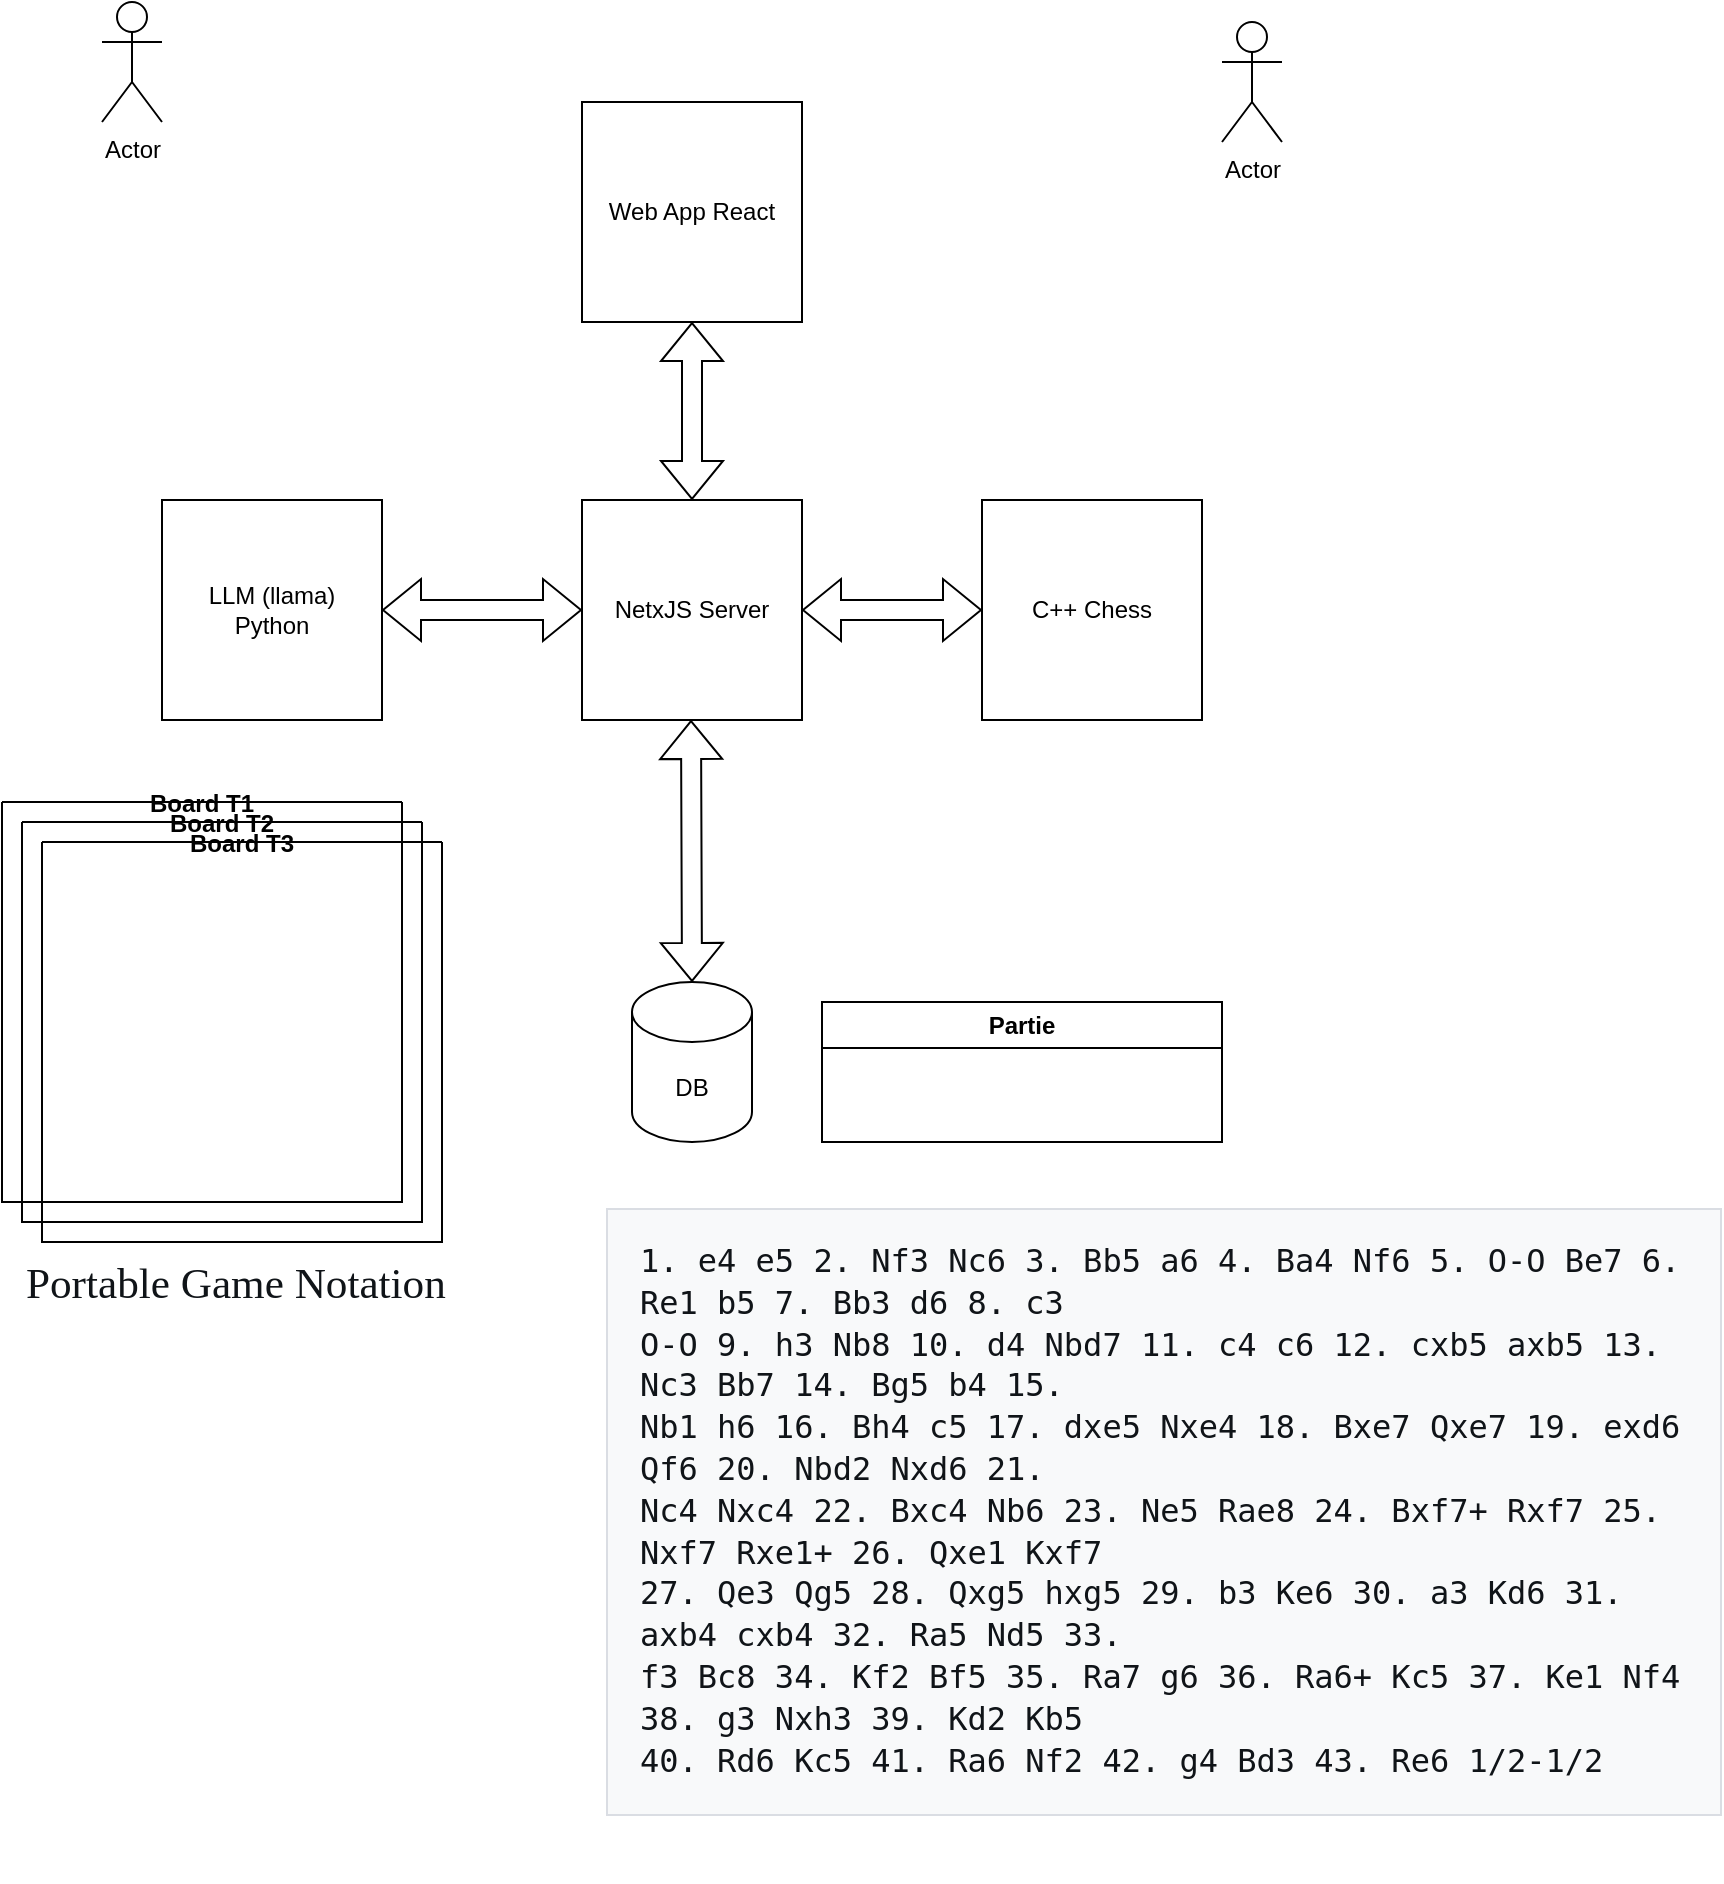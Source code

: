 <mxfile version="24.7.17">
  <diagram name="Page-1" id="H0xkNvkovuKGo1Nkret5">
    <mxGraphModel dx="776" dy="909" grid="1" gridSize="10" guides="1" tooltips="1" connect="1" arrows="1" fold="1" page="1" pageScale="1" pageWidth="1169" pageHeight="827" math="0" shadow="0">
      <root>
        <mxCell id="0" />
        <mxCell id="1" parent="0" />
        <mxCell id="UStcyOvw_XqlAZ2jQlUE-1" value="Web App React" style="whiteSpace=wrap;html=1;aspect=fixed;" vertex="1" parent="1">
          <mxGeometry x="360" y="160" width="110" height="110" as="geometry" />
        </mxCell>
        <mxCell id="UStcyOvw_XqlAZ2jQlUE-2" value="NetxJS Server" style="whiteSpace=wrap;html=1;aspect=fixed;" vertex="1" parent="1">
          <mxGeometry x="360" y="359" width="110" height="110" as="geometry" />
        </mxCell>
        <mxCell id="UStcyOvw_XqlAZ2jQlUE-3" value="C++ Chess" style="whiteSpace=wrap;html=1;aspect=fixed;" vertex="1" parent="1">
          <mxGeometry x="560" y="359" width="110" height="110" as="geometry" />
        </mxCell>
        <mxCell id="UStcyOvw_XqlAZ2jQlUE-4" value="DB" style="shape=cylinder3;whiteSpace=wrap;html=1;boundedLbl=1;backgroundOutline=1;size=15;" vertex="1" parent="1">
          <mxGeometry x="385" y="600" width="60" height="80" as="geometry" />
        </mxCell>
        <mxCell id="UStcyOvw_XqlAZ2jQlUE-5" value="" style="shape=flexArrow;endArrow=classic;startArrow=classic;html=1;rounded=0;entryX=0.5;entryY=1;entryDx=0;entryDy=0;" edge="1" parent="1" source="UStcyOvw_XqlAZ2jQlUE-2" target="UStcyOvw_XqlAZ2jQlUE-1">
          <mxGeometry width="100" height="100" relative="1" as="geometry">
            <mxPoint x="530" y="630" as="sourcePoint" />
            <mxPoint x="630" y="530" as="targetPoint" />
          </mxGeometry>
        </mxCell>
        <mxCell id="UStcyOvw_XqlAZ2jQlUE-6" value="" style="shape=flexArrow;endArrow=classic;startArrow=classic;html=1;rounded=0;entryX=0.5;entryY=1;entryDx=0;entryDy=0;exitX=0.5;exitY=0;exitDx=0;exitDy=0;exitPerimeter=0;" edge="1" parent="1" source="UStcyOvw_XqlAZ2jQlUE-4">
          <mxGeometry width="100" height="100" relative="1" as="geometry">
            <mxPoint x="414.5" y="558" as="sourcePoint" />
            <mxPoint x="414.5" y="469" as="targetPoint" />
          </mxGeometry>
        </mxCell>
        <mxCell id="UStcyOvw_XqlAZ2jQlUE-7" value="" style="shape=flexArrow;endArrow=classic;startArrow=classic;html=1;rounded=0;entryX=1;entryY=0.5;entryDx=0;entryDy=0;exitX=0;exitY=0.5;exitDx=0;exitDy=0;" edge="1" parent="1" source="UStcyOvw_XqlAZ2jQlUE-3" target="UStcyOvw_XqlAZ2jQlUE-2">
          <mxGeometry width="100" height="100" relative="1" as="geometry">
            <mxPoint x="435" y="379" as="sourcePoint" />
            <mxPoint x="435" y="290" as="targetPoint" />
          </mxGeometry>
        </mxCell>
        <mxCell id="UStcyOvw_XqlAZ2jQlUE-8" value="" style="shape=flexArrow;endArrow=classic;startArrow=classic;html=1;rounded=0;entryX=1;entryY=0.5;entryDx=0;entryDy=0;" edge="1" parent="1" source="UStcyOvw_XqlAZ2jQlUE-2" target="UStcyOvw_XqlAZ2jQlUE-9">
          <mxGeometry width="100" height="100" relative="1" as="geometry">
            <mxPoint x="210.5" y="545" as="sourcePoint" />
            <mxPoint x="210" y="414" as="targetPoint" />
          </mxGeometry>
        </mxCell>
        <mxCell id="UStcyOvw_XqlAZ2jQlUE-9" value="LLM (llama)&lt;br&gt;Python" style="whiteSpace=wrap;html=1;aspect=fixed;" vertex="1" parent="1">
          <mxGeometry x="150" y="359" width="110" height="110" as="geometry" />
        </mxCell>
        <mxCell id="UStcyOvw_XqlAZ2jQlUE-10" value="Partie" style="swimlane;whiteSpace=wrap;html=1;" vertex="1" parent="1">
          <mxGeometry x="480" y="610" width="200" height="70" as="geometry" />
        </mxCell>
        <mxCell id="UStcyOvw_XqlAZ2jQlUE-11" value="Actor" style="shape=umlActor;verticalLabelPosition=bottom;verticalAlign=top;html=1;outlineConnect=0;" vertex="1" parent="1">
          <mxGeometry x="120" y="110" width="30" height="60" as="geometry" />
        </mxCell>
        <mxCell id="UStcyOvw_XqlAZ2jQlUE-12" value="Actor" style="shape=umlActor;verticalLabelPosition=bottom;verticalAlign=top;html=1;outlineConnect=0;" vertex="1" parent="1">
          <mxGeometry x="680" y="120" width="30" height="60" as="geometry" />
        </mxCell>
        <mxCell id="UStcyOvw_XqlAZ2jQlUE-13" value="Board T1" style="swimlane;startSize=0;" vertex="1" parent="1">
          <mxGeometry x="70" y="510" width="200" height="200" as="geometry" />
        </mxCell>
        <mxCell id="UStcyOvw_XqlAZ2jQlUE-14" value="Board T2" style="swimlane;startSize=0;" vertex="1" parent="1">
          <mxGeometry x="80" y="520" width="200" height="200" as="geometry" />
        </mxCell>
        <mxCell id="UStcyOvw_XqlAZ2jQlUE-15" value="Board T3" style="swimlane;startSize=0;" vertex="1" parent="1">
          <mxGeometry x="90" y="530" width="200" height="200" as="geometry" />
        </mxCell>
        <mxCell id="UStcyOvw_XqlAZ2jQlUE-16" value="&lt;h1 id=&quot;firstHeading&quot; class=&quot;firstHeading mw-first-heading&quot; style=&quot;color: var(--color-emphasized,#101418); font-weight: normal; margin: 0px; padding: 0px; display: flow-root; word-break: break-word; border: 0px; font-size: 1.8em; font-family: &amp;quot;Linux Libertine&amp;quot;, Georgia, Times, &amp;quot;Source Serif Pro&amp;quot;, serif; line-height: 1.375; overflow-wrap: break-word; flex-grow: 1; font-style: normal; font-variant-ligatures: normal; font-variant-caps: normal; letter-spacing: normal; orphans: 2; text-align: start; text-indent: 0px; text-transform: none; widows: 2; word-spacing: 0px; -webkit-text-stroke-width: 0px; white-space: normal; background-color: rgb(255, 255, 255); text-decoration-thickness: initial; text-decoration-style: initial; text-decoration-color: initial;&quot;&gt;&lt;span class=&quot;mw-page-title-main&quot;&gt;Portable Game Notation&lt;/span&gt;&lt;/h1&gt;" style="text;whiteSpace=wrap;html=1;" vertex="1" parent="1">
          <mxGeometry x="80" y="730" width="270" height="50" as="geometry" />
        </mxCell>
        <mxCell id="UStcyOvw_XqlAZ2jQlUE-17" value="&lt;pre style=&quot;font-family: monospace, monospace; background-color: var(--background-color-neutral-subtle,#f8f9fa); color: var(--color-emphasized,#101418); border: 1px solid var(--border-color-muted,#dadde3); padding: 1em; white-space: pre-wrap; overflow-x: hidden; overflow-wrap: break-word; line-height: 1.3; font-size: 16px; font-style: normal; font-variant-ligatures: normal; font-variant-caps: normal; font-weight: 400; letter-spacing: normal; orphans: 2; text-align: start; text-indent: 0px; text-transform: none; widows: 2; word-spacing: 0px; -webkit-text-stroke-width: 0px; text-decoration-thickness: initial; text-decoration-style: initial; text-decoration-color: initial;&quot;&gt;1. e4 e5 2. Nf3 Nc6 3. Bb5 a6 4. Ba4 Nf6 5. O-O Be7 6. Re1 b5 7. Bb3 d6 8. c3&#xa;O-O 9. h3 Nb8 10. d4 Nbd7 11. c4 c6 12. cxb5 axb5 13. Nc3 Bb7 14. Bg5 b4 15.&#xa;Nb1 h6 16. Bh4 c5 17. dxe5 Nxe4 18. Bxe7 Qxe7 19. exd6 Qf6 20. Nbd2 Nxd6 21.&#xa;Nc4 Nxc4 22. Bxc4 Nb6 23. Ne5 Rae8 24. Bxf7+ Rxf7 25. Nxf7 Rxe1+ 26. Qxe1 Kxf7&#xa;27. Qe3 Qg5 28. Qxg5 hxg5 29. b3 Ke6 30. a3 Kd6 31. axb4 cxb4 32. Ra5 Nd5 33.&#xa;f3 Bc8 34. Kf2 Bf5 35. Ra7 g6 36. Ra6+ Kc5 37. Ke1 Nf4 38. g3 Nxh3 39. Kd2 Kb5&#xa;40. Rd6 Kc5 41. Ra6 Nf2 42. g4 Bd3 43. Re6 1/2-1/2&lt;/pre&gt;" style="text;whiteSpace=wrap;html=1;" vertex="1" parent="1">
          <mxGeometry x="370" y="690" width="560" height="360" as="geometry" />
        </mxCell>
      </root>
    </mxGraphModel>
  </diagram>
</mxfile>
